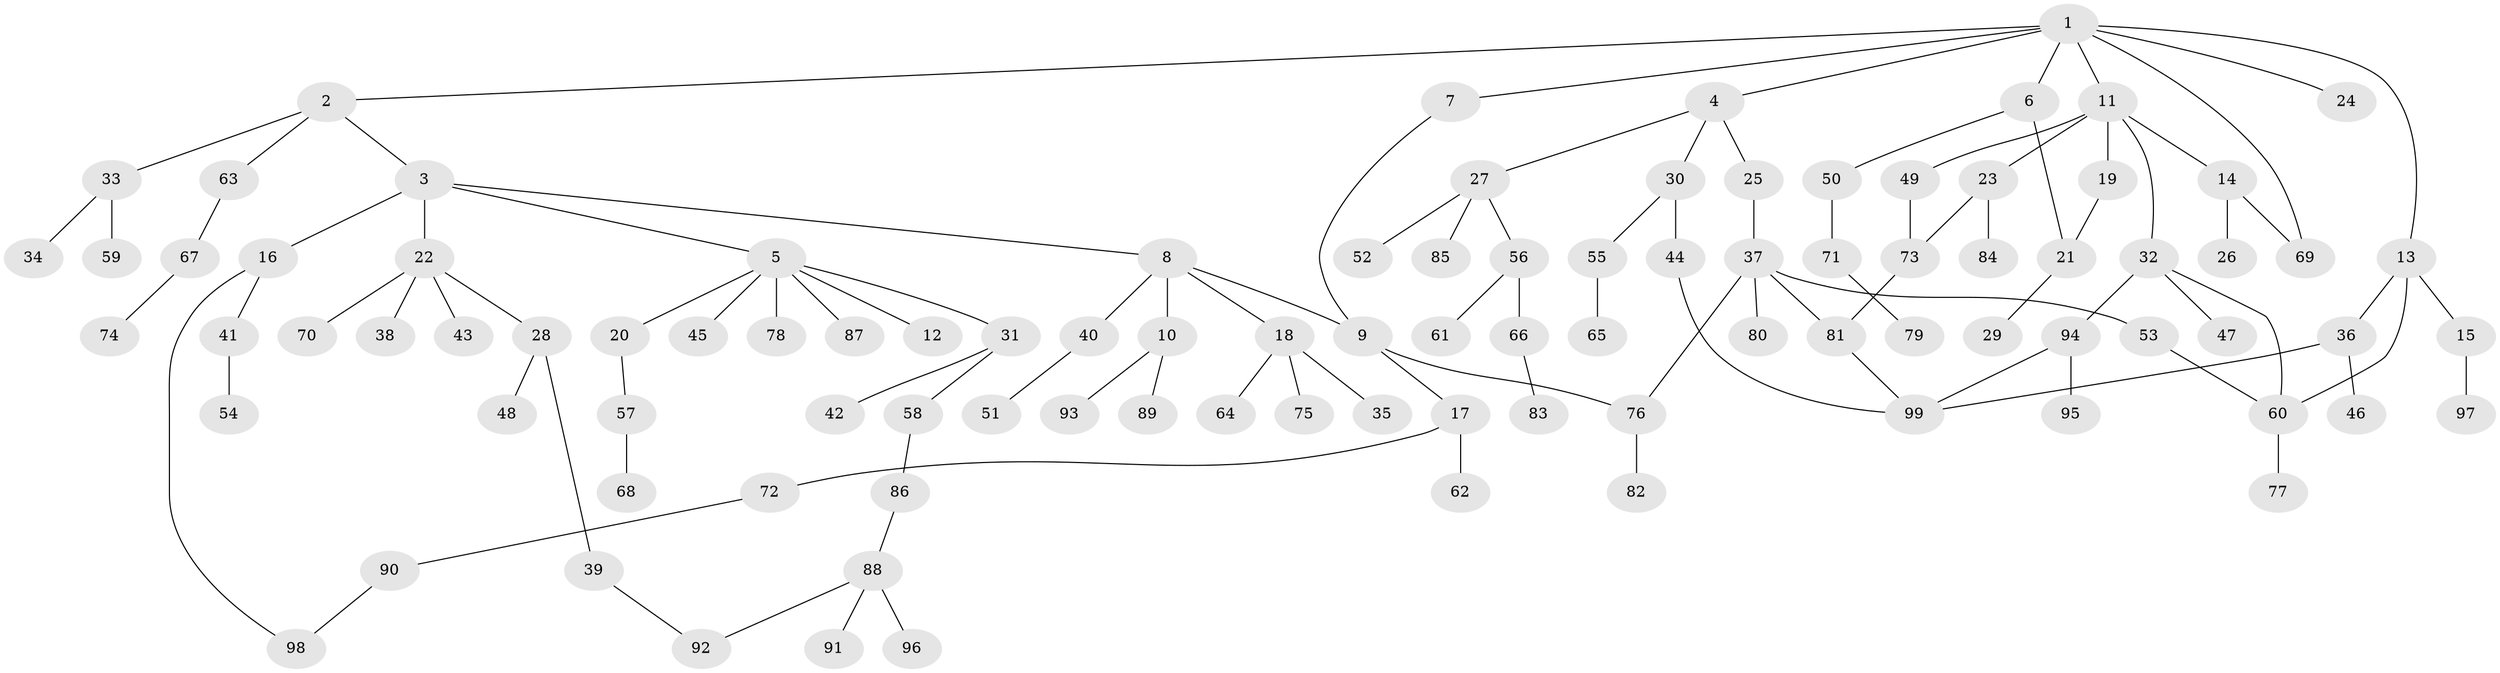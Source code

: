 // coarse degree distribution, {10: 0.014285714285714285, 4: 0.07142857142857142, 6: 0.04285714285714286, 3: 0.12857142857142856, 2: 0.21428571428571427, 5: 0.05714285714285714, 7: 0.014285714285714285, 1: 0.45714285714285713}
// Generated by graph-tools (version 1.1) at 2025/41/03/06/25 10:41:27]
// undirected, 99 vertices, 111 edges
graph export_dot {
graph [start="1"]
  node [color=gray90,style=filled];
  1;
  2;
  3;
  4;
  5;
  6;
  7;
  8;
  9;
  10;
  11;
  12;
  13;
  14;
  15;
  16;
  17;
  18;
  19;
  20;
  21;
  22;
  23;
  24;
  25;
  26;
  27;
  28;
  29;
  30;
  31;
  32;
  33;
  34;
  35;
  36;
  37;
  38;
  39;
  40;
  41;
  42;
  43;
  44;
  45;
  46;
  47;
  48;
  49;
  50;
  51;
  52;
  53;
  54;
  55;
  56;
  57;
  58;
  59;
  60;
  61;
  62;
  63;
  64;
  65;
  66;
  67;
  68;
  69;
  70;
  71;
  72;
  73;
  74;
  75;
  76;
  77;
  78;
  79;
  80;
  81;
  82;
  83;
  84;
  85;
  86;
  87;
  88;
  89;
  90;
  91;
  92;
  93;
  94;
  95;
  96;
  97;
  98;
  99;
  1 -- 2;
  1 -- 4;
  1 -- 6;
  1 -- 7;
  1 -- 11;
  1 -- 13;
  1 -- 24;
  1 -- 69;
  2 -- 3;
  2 -- 33;
  2 -- 63;
  3 -- 5;
  3 -- 8;
  3 -- 16;
  3 -- 22;
  4 -- 25;
  4 -- 27;
  4 -- 30;
  5 -- 12;
  5 -- 20;
  5 -- 31;
  5 -- 45;
  5 -- 78;
  5 -- 87;
  6 -- 50;
  6 -- 21;
  7 -- 9;
  8 -- 10;
  8 -- 18;
  8 -- 40;
  8 -- 9;
  9 -- 17;
  9 -- 76;
  10 -- 89;
  10 -- 93;
  11 -- 14;
  11 -- 19;
  11 -- 23;
  11 -- 32;
  11 -- 49;
  13 -- 15;
  13 -- 36;
  13 -- 60;
  14 -- 26;
  14 -- 69;
  15 -- 97;
  16 -- 41;
  16 -- 98;
  17 -- 62;
  17 -- 72;
  18 -- 35;
  18 -- 64;
  18 -- 75;
  19 -- 21;
  20 -- 57;
  21 -- 29;
  22 -- 28;
  22 -- 38;
  22 -- 43;
  22 -- 70;
  23 -- 73;
  23 -- 84;
  25 -- 37;
  27 -- 52;
  27 -- 56;
  27 -- 85;
  28 -- 39;
  28 -- 48;
  30 -- 44;
  30 -- 55;
  31 -- 42;
  31 -- 58;
  32 -- 47;
  32 -- 94;
  32 -- 60;
  33 -- 34;
  33 -- 59;
  36 -- 46;
  36 -- 99;
  37 -- 53;
  37 -- 80;
  37 -- 81;
  37 -- 76;
  39 -- 92;
  40 -- 51;
  41 -- 54;
  44 -- 99;
  49 -- 73;
  50 -- 71;
  53 -- 60;
  55 -- 65;
  56 -- 61;
  56 -- 66;
  57 -- 68;
  58 -- 86;
  60 -- 77;
  63 -- 67;
  66 -- 83;
  67 -- 74;
  71 -- 79;
  72 -- 90;
  73 -- 81;
  76 -- 82;
  81 -- 99;
  86 -- 88;
  88 -- 91;
  88 -- 96;
  88 -- 92;
  90 -- 98;
  94 -- 95;
  94 -- 99;
}
